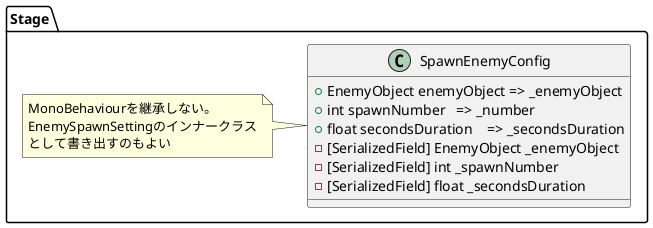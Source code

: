 ﻿@startuml
'https://plantuml.com/class-diagram

package Stage
{
    class SpawnEnemyConfig
    {
        +EnemyObject enemyObject => _enemyObject
        +int spawnNumber   => _number
        +float secondsDuration    => _secondsDuration
        -[SerializedField] EnemyObject _enemyObject
        -[SerializedField] int _spawnNumber
        -[SerializedField] float _secondsDuration 
    }
    note left : MonoBehaviourを継承しない。\nEnemySpawnSettingのインナークラス\nとして書き出すのもよい
}
@enduml